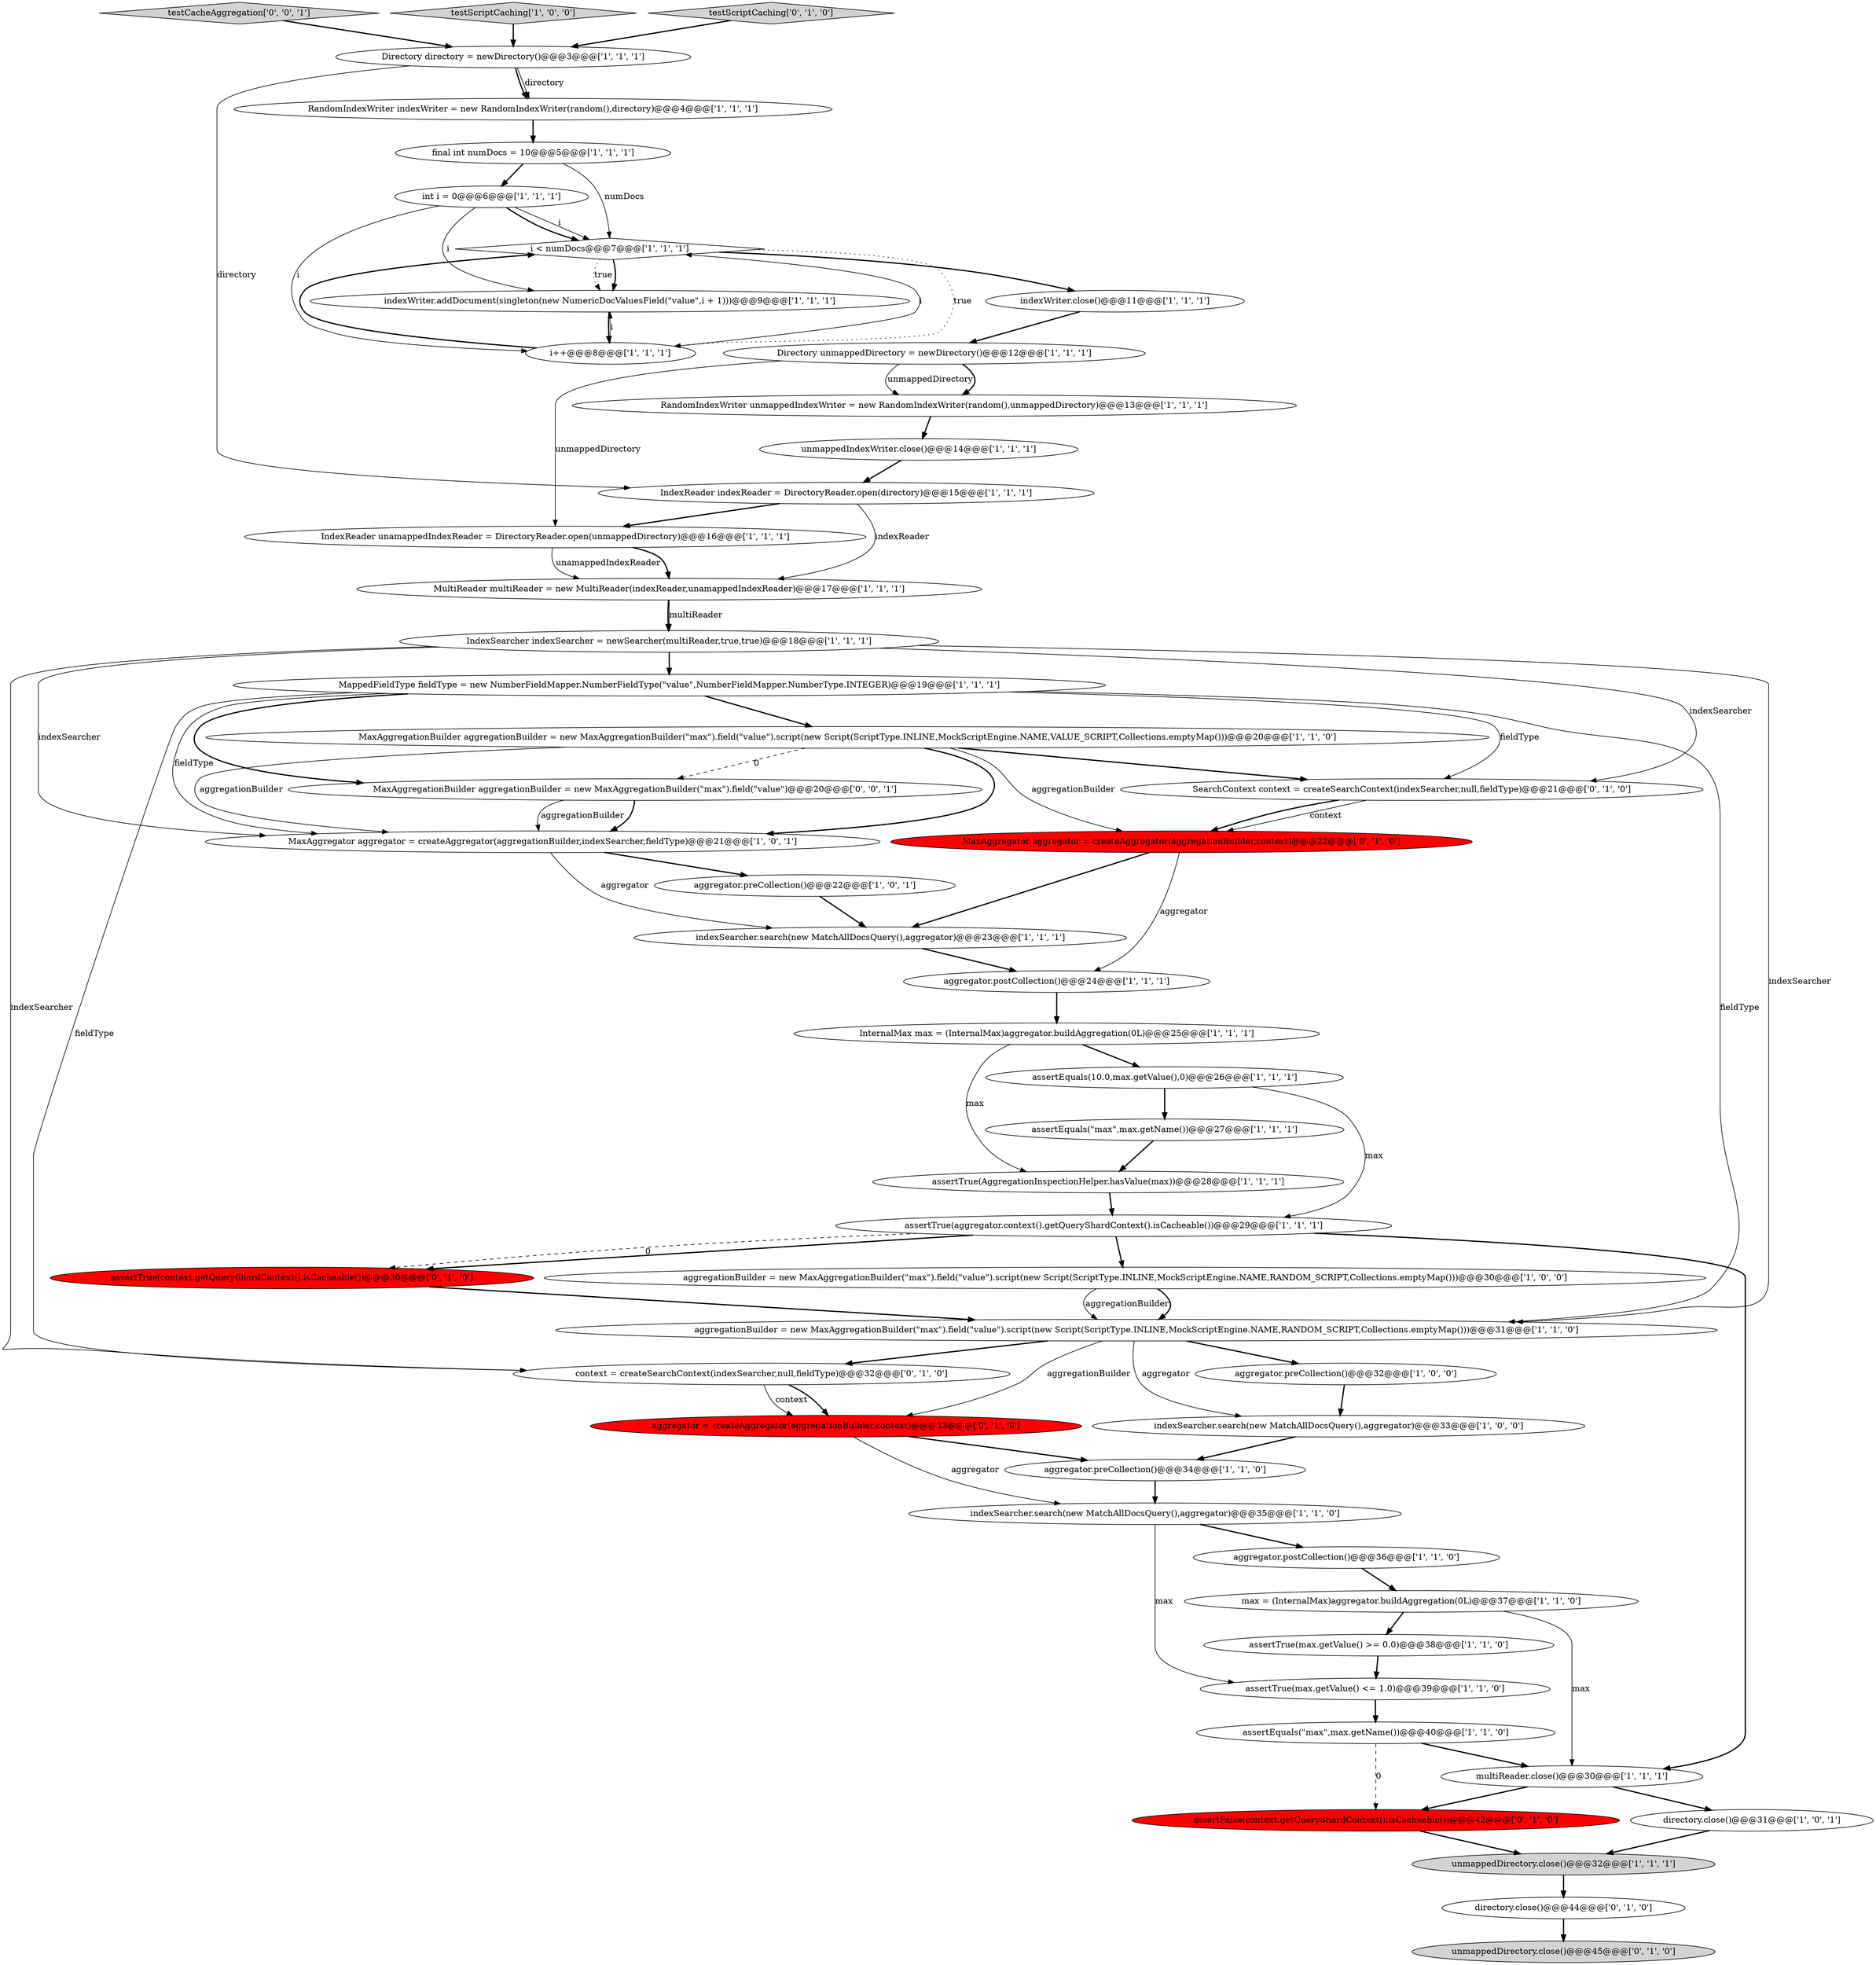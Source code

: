 digraph {
51 [style = filled, label = "testCacheAggregation['0', '0', '1']", fillcolor = lightgray, shape = diamond image = "AAA0AAABBB3BBB"];
35 [style = filled, label = "MappedFieldType fieldType = new NumberFieldMapper.NumberFieldType(\"value\",NumberFieldMapper.NumberType.INTEGER)@@@19@@@['1', '1', '1']", fillcolor = white, shape = ellipse image = "AAA0AAABBB1BBB"];
37 [style = filled, label = "indexSearcher.search(new MatchAllDocsQuery(),aggregator)@@@35@@@['1', '1', '0']", fillcolor = white, shape = ellipse image = "AAA0AAABBB1BBB"];
13 [style = filled, label = "indexSearcher.search(new MatchAllDocsQuery(),aggregator)@@@23@@@['1', '1', '1']", fillcolor = white, shape = ellipse image = "AAA0AAABBB1BBB"];
15 [style = filled, label = "assertEquals(\"max\",max.getName())@@@40@@@['1', '1', '0']", fillcolor = white, shape = ellipse image = "AAA0AAABBB1BBB"];
22 [style = filled, label = "multiReader.close()@@@30@@@['1', '1', '1']", fillcolor = white, shape = ellipse image = "AAA0AAABBB1BBB"];
30 [style = filled, label = "MaxAggregator aggregator = createAggregator(aggregationBuilder,indexSearcher,fieldType)@@@21@@@['1', '0', '1']", fillcolor = white, shape = ellipse image = "AAA0AAABBB1BBB"];
38 [style = filled, label = "IndexSearcher indexSearcher = newSearcher(multiReader,true,true)@@@18@@@['1', '1', '1']", fillcolor = white, shape = ellipse image = "AAA0AAABBB1BBB"];
50 [style = filled, label = "MaxAggregationBuilder aggregationBuilder = new MaxAggregationBuilder(\"max\").field(\"value\")@@@20@@@['0', '0', '1']", fillcolor = white, shape = ellipse image = "AAA0AAABBB3BBB"];
36 [style = filled, label = "aggregationBuilder = new MaxAggregationBuilder(\"max\").field(\"value\").script(new Script(ScriptType.INLINE,MockScriptEngine.NAME,RANDOM_SCRIPT,Collections.emptyMap()))@@@31@@@['1', '1', '0']", fillcolor = white, shape = ellipse image = "AAA0AAABBB1BBB"];
3 [style = filled, label = "assertEquals(\"max\",max.getName())@@@27@@@['1', '1', '1']", fillcolor = white, shape = ellipse image = "AAA0AAABBB1BBB"];
26 [style = filled, label = "Directory directory = newDirectory()@@@3@@@['1', '1', '1']", fillcolor = white, shape = ellipse image = "AAA0AAABBB1BBB"];
34 [style = filled, label = "indexSearcher.search(new MatchAllDocsQuery(),aggregator)@@@33@@@['1', '0', '0']", fillcolor = white, shape = ellipse image = "AAA0AAABBB1BBB"];
5 [style = filled, label = "IndexReader unamappedIndexReader = DirectoryReader.open(unmappedDirectory)@@@16@@@['1', '1', '1']", fillcolor = white, shape = ellipse image = "AAA0AAABBB1BBB"];
39 [style = filled, label = "aggregationBuilder = new MaxAggregationBuilder(\"max\").field(\"value\").script(new Script(ScriptType.INLINE,MockScriptEngine.NAME,RANDOM_SCRIPT,Collections.emptyMap()))@@@30@@@['1', '0', '0']", fillcolor = white, shape = ellipse image = "AAA0AAABBB1BBB"];
20 [style = filled, label = "aggregator.postCollection()@@@24@@@['1', '1', '1']", fillcolor = white, shape = ellipse image = "AAA0AAABBB1BBB"];
18 [style = filled, label = "RandomIndexWriter unmappedIndexWriter = new RandomIndexWriter(random(),unmappedDirectory)@@@13@@@['1', '1', '1']", fillcolor = white, shape = ellipse image = "AAA0AAABBB1BBB"];
6 [style = filled, label = "Directory unmappedDirectory = newDirectory()@@@12@@@['1', '1', '1']", fillcolor = white, shape = ellipse image = "AAA0AAABBB1BBB"];
4 [style = filled, label = "unmappedIndexWriter.close()@@@14@@@['1', '1', '1']", fillcolor = white, shape = ellipse image = "AAA0AAABBB1BBB"];
47 [style = filled, label = "directory.close()@@@44@@@['0', '1', '0']", fillcolor = white, shape = ellipse image = "AAA0AAABBB2BBB"];
31 [style = filled, label = "InternalMax max = (InternalMax)aggregator.buildAggregation(0L)@@@25@@@['1', '1', '1']", fillcolor = white, shape = ellipse image = "AAA0AAABBB1BBB"];
21 [style = filled, label = "final int numDocs = 10@@@5@@@['1', '1', '1']", fillcolor = white, shape = ellipse image = "AAA0AAABBB1BBB"];
41 [style = filled, label = "SearchContext context = createSearchContext(indexSearcher,null,fieldType)@@@21@@@['0', '1', '0']", fillcolor = white, shape = ellipse image = "AAA0AAABBB2BBB"];
40 [style = filled, label = "directory.close()@@@31@@@['1', '0', '1']", fillcolor = white, shape = ellipse image = "AAA0AAABBB1BBB"];
7 [style = filled, label = "int i = 0@@@6@@@['1', '1', '1']", fillcolor = white, shape = ellipse image = "AAA0AAABBB1BBB"];
49 [style = filled, label = "assertFalse(context.getQueryShardContext().isCacheable())@@@42@@@['0', '1', '0']", fillcolor = red, shape = ellipse image = "AAA1AAABBB2BBB"];
24 [style = filled, label = "aggregator.preCollection()@@@32@@@['1', '0', '0']", fillcolor = white, shape = ellipse image = "AAA0AAABBB1BBB"];
48 [style = filled, label = "context = createSearchContext(indexSearcher,null,fieldType)@@@32@@@['0', '1', '0']", fillcolor = white, shape = ellipse image = "AAA0AAABBB2BBB"];
17 [style = filled, label = "aggregator.postCollection()@@@36@@@['1', '1', '0']", fillcolor = white, shape = ellipse image = "AAA0AAABBB1BBB"];
0 [style = filled, label = "unmappedDirectory.close()@@@32@@@['1', '1', '1']", fillcolor = lightgray, shape = ellipse image = "AAA0AAABBB1BBB"];
28 [style = filled, label = "RandomIndexWriter indexWriter = new RandomIndexWriter(random(),directory)@@@4@@@['1', '1', '1']", fillcolor = white, shape = ellipse image = "AAA0AAABBB1BBB"];
2 [style = filled, label = "aggregator.preCollection()@@@22@@@['1', '0', '1']", fillcolor = white, shape = ellipse image = "AAA0AAABBB1BBB"];
45 [style = filled, label = "assertTrue(context.getQueryShardContext().isCacheable())@@@30@@@['0', '1', '0']", fillcolor = red, shape = ellipse image = "AAA1AAABBB2BBB"];
29 [style = filled, label = "assertTrue(aggregator.context().getQueryShardContext().isCacheable())@@@29@@@['1', '1', '1']", fillcolor = white, shape = ellipse image = "AAA0AAABBB1BBB"];
23 [style = filled, label = "testScriptCaching['1', '0', '0']", fillcolor = lightgray, shape = diamond image = "AAA0AAABBB1BBB"];
32 [style = filled, label = "assertTrue(max.getValue() >= 0.0)@@@38@@@['1', '1', '0']", fillcolor = white, shape = ellipse image = "AAA0AAABBB1BBB"];
27 [style = filled, label = "i < numDocs@@@7@@@['1', '1', '1']", fillcolor = white, shape = diamond image = "AAA0AAABBB1BBB"];
9 [style = filled, label = "IndexReader indexReader = DirectoryReader.open(directory)@@@15@@@['1', '1', '1']", fillcolor = white, shape = ellipse image = "AAA0AAABBB1BBB"];
8 [style = filled, label = "assertTrue(max.getValue() <= 1.0)@@@39@@@['1', '1', '0']", fillcolor = white, shape = ellipse image = "AAA0AAABBB1BBB"];
10 [style = filled, label = "indexWriter.addDocument(singleton(new NumericDocValuesField(\"value\",i + 1)))@@@9@@@['1', '1', '1']", fillcolor = white, shape = ellipse image = "AAA0AAABBB1BBB"];
44 [style = filled, label = "unmappedDirectory.close()@@@45@@@['0', '1', '0']", fillcolor = lightgray, shape = ellipse image = "AAA0AAABBB2BBB"];
46 [style = filled, label = "aggregator = createAggregator(aggregationBuilder,context)@@@33@@@['0', '1', '0']", fillcolor = red, shape = ellipse image = "AAA1AAABBB2BBB"];
1 [style = filled, label = "i++@@@8@@@['1', '1', '1']", fillcolor = white, shape = ellipse image = "AAA0AAABBB1BBB"];
16 [style = filled, label = "MaxAggregationBuilder aggregationBuilder = new MaxAggregationBuilder(\"max\").field(\"value\").script(new Script(ScriptType.INLINE,MockScriptEngine.NAME,VALUE_SCRIPT,Collections.emptyMap()))@@@20@@@['1', '1', '0']", fillcolor = white, shape = ellipse image = "AAA0AAABBB1BBB"];
11 [style = filled, label = "aggregator.preCollection()@@@34@@@['1', '1', '0']", fillcolor = white, shape = ellipse image = "AAA0AAABBB1BBB"];
42 [style = filled, label = "MaxAggregator aggregator = createAggregator(aggregationBuilder,context)@@@22@@@['0', '1', '0']", fillcolor = red, shape = ellipse image = "AAA1AAABBB2BBB"];
25 [style = filled, label = "assertEquals(10.0,max.getValue(),0)@@@26@@@['1', '1', '1']", fillcolor = white, shape = ellipse image = "AAA0AAABBB1BBB"];
43 [style = filled, label = "testScriptCaching['0', '1', '0']", fillcolor = lightgray, shape = diamond image = "AAA0AAABBB2BBB"];
33 [style = filled, label = "indexWriter.close()@@@11@@@['1', '1', '1']", fillcolor = white, shape = ellipse image = "AAA0AAABBB1BBB"];
19 [style = filled, label = "assertTrue(AggregationInspectionHelper.hasValue(max))@@@28@@@['1', '1', '1']", fillcolor = white, shape = ellipse image = "AAA0AAABBB1BBB"];
12 [style = filled, label = "max = (InternalMax)aggregator.buildAggregation(0L)@@@37@@@['1', '1', '0']", fillcolor = white, shape = ellipse image = "AAA0AAABBB1BBB"];
14 [style = filled, label = "MultiReader multiReader = new MultiReader(indexReader,unamappedIndexReader)@@@17@@@['1', '1', '1']", fillcolor = white, shape = ellipse image = "AAA0AAABBB1BBB"];
27->1 [style = dotted, label="true"];
7->1 [style = solid, label="i"];
1->27 [style = bold, label=""];
38->30 [style = solid, label="indexSearcher"];
25->29 [style = solid, label="max"];
24->34 [style = bold, label=""];
43->26 [style = bold, label=""];
49->0 [style = bold, label=""];
6->5 [style = solid, label="unmappedDirectory"];
36->34 [style = solid, label="aggregator"];
36->46 [style = solid, label="aggregationBuilder"];
29->45 [style = bold, label=""];
16->41 [style = bold, label=""];
28->21 [style = bold, label=""];
36->24 [style = bold, label=""];
3->19 [style = bold, label=""];
35->50 [style = bold, label=""];
51->26 [style = bold, label=""];
9->5 [style = bold, label=""];
48->46 [style = solid, label="context"];
13->20 [style = bold, label=""];
27->33 [style = bold, label=""];
26->28 [style = bold, label=""];
38->36 [style = solid, label="indexSearcher"];
9->14 [style = solid, label="indexReader"];
35->41 [style = solid, label="fieldType"];
37->8 [style = solid, label="max"];
29->39 [style = bold, label=""];
26->9 [style = solid, label="directory"];
50->30 [style = bold, label=""];
25->3 [style = bold, label=""];
40->0 [style = bold, label=""];
11->37 [style = bold, label=""];
14->38 [style = bold, label=""];
16->42 [style = solid, label="aggregationBuilder"];
20->31 [style = bold, label=""];
31->19 [style = solid, label="max"];
21->27 [style = solid, label="numDocs"];
29->45 [style = dashed, label="0"];
22->49 [style = bold, label=""];
41->42 [style = solid, label="context"];
50->30 [style = solid, label="aggregationBuilder"];
6->18 [style = solid, label="unmappedDirectory"];
5->14 [style = solid, label="unamappedIndexReader"];
18->4 [style = bold, label=""];
1->10 [style = solid, label="i"];
7->27 [style = solid, label="i"];
21->7 [style = bold, label=""];
47->44 [style = bold, label=""];
38->35 [style = bold, label=""];
10->1 [style = bold, label=""];
38->41 [style = solid, label="indexSearcher"];
4->9 [style = bold, label=""];
31->25 [style = bold, label=""];
8->15 [style = bold, label=""];
35->36 [style = solid, label="fieldType"];
6->18 [style = bold, label=""];
19->29 [style = bold, label=""];
45->36 [style = bold, label=""];
12->32 [style = bold, label=""];
7->10 [style = solid, label="i"];
15->22 [style = bold, label=""];
26->28 [style = solid, label="directory"];
48->46 [style = bold, label=""];
38->48 [style = solid, label="indexSearcher"];
17->12 [style = bold, label=""];
32->8 [style = bold, label=""];
12->22 [style = solid, label="max"];
35->48 [style = solid, label="fieldType"];
27->10 [style = bold, label=""];
16->30 [style = bold, label=""];
16->30 [style = solid, label="aggregationBuilder"];
42->20 [style = solid, label="aggregator"];
30->13 [style = solid, label="aggregator"];
22->40 [style = bold, label=""];
42->13 [style = bold, label=""];
1->27 [style = solid, label="i"];
35->16 [style = bold, label=""];
14->38 [style = solid, label="multiReader"];
46->37 [style = solid, label="aggregator"];
33->6 [style = bold, label=""];
37->17 [style = bold, label=""];
23->26 [style = bold, label=""];
27->10 [style = dotted, label="true"];
5->14 [style = bold, label=""];
34->11 [style = bold, label=""];
46->11 [style = bold, label=""];
2->13 [style = bold, label=""];
0->47 [style = bold, label=""];
39->36 [style = solid, label="aggregationBuilder"];
15->49 [style = dashed, label="0"];
36->48 [style = bold, label=""];
16->50 [style = dashed, label="0"];
7->27 [style = bold, label=""];
29->22 [style = bold, label=""];
30->2 [style = bold, label=""];
39->36 [style = bold, label=""];
35->30 [style = solid, label="fieldType"];
41->42 [style = bold, label=""];
}
